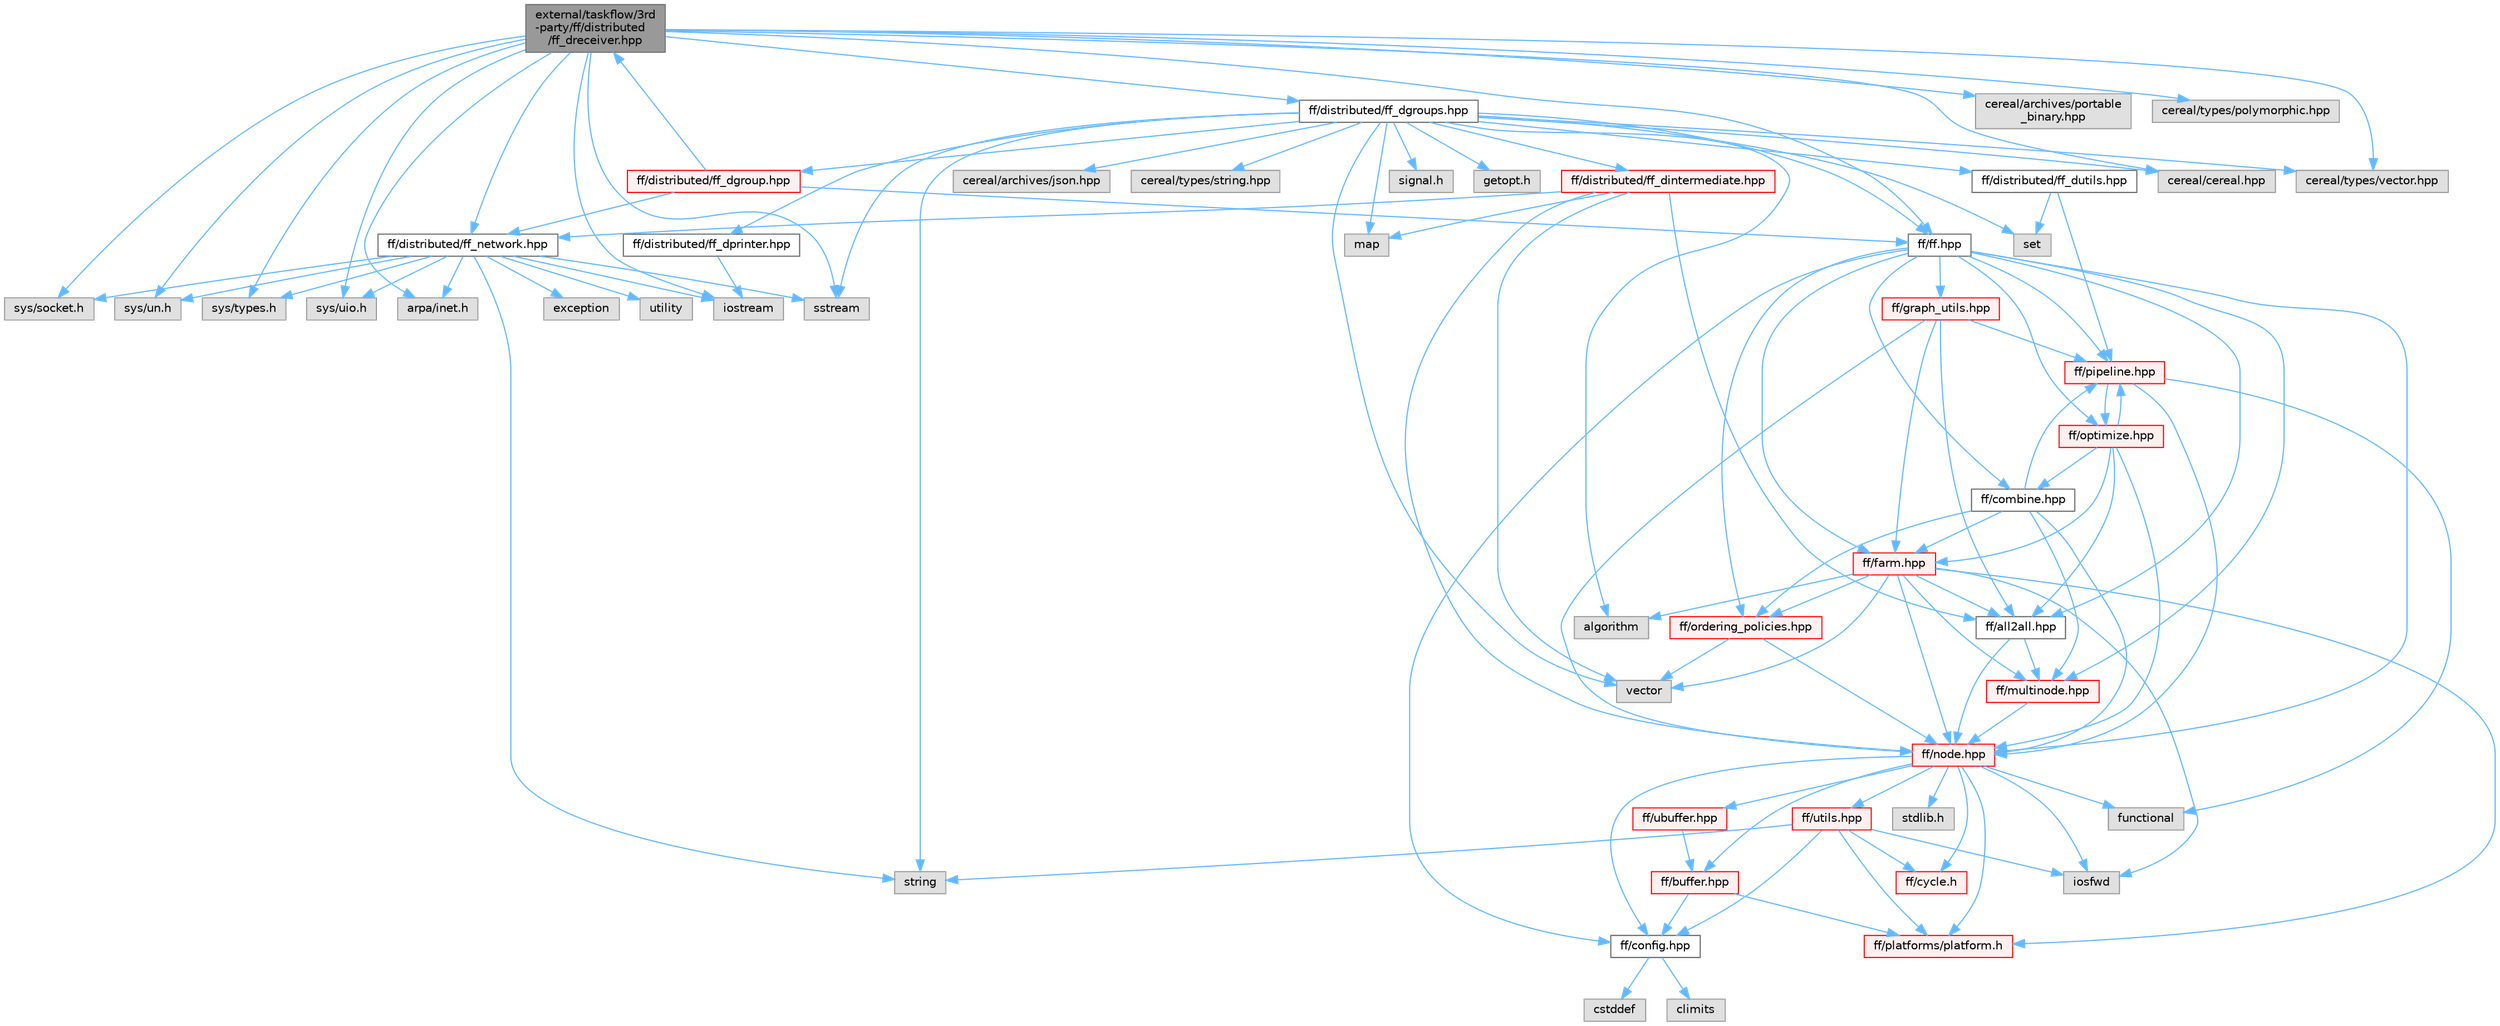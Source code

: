 digraph "external/taskflow/3rd-party/ff/distributed/ff_dreceiver.hpp"
{
 // LATEX_PDF_SIZE
  bgcolor="transparent";
  edge [fontname=Helvetica,fontsize=10,labelfontname=Helvetica,labelfontsize=10];
  node [fontname=Helvetica,fontsize=10,shape=box,height=0.2,width=0.4];
  Node1 [id="Node000001",label="external/taskflow/3rd\l-party/ff/distributed\l/ff_dreceiver.hpp",height=0.2,width=0.4,color="gray40", fillcolor="grey60", style="filled", fontcolor="black",tooltip=" "];
  Node1 -> Node2 [id="edge1_Node000001_Node000002",color="steelblue1",style="solid",tooltip=" "];
  Node2 [id="Node000002",label="iostream",height=0.2,width=0.4,color="grey60", fillcolor="#E0E0E0", style="filled",tooltip=" "];
  Node1 -> Node3 [id="edge2_Node000001_Node000003",color="steelblue1",style="solid",tooltip=" "];
  Node3 [id="Node000003",label="sstream",height=0.2,width=0.4,color="grey60", fillcolor="#E0E0E0", style="filled",tooltip=" "];
  Node1 -> Node4 [id="edge3_Node000001_Node000004",color="steelblue1",style="solid",tooltip=" "];
  Node4 [id="Node000004",label="ff/ff.hpp",height=0.2,width=0.4,color="grey40", fillcolor="white", style="filled",URL="$ff_8hpp.html",tooltip=" "];
  Node4 -> Node5 [id="edge4_Node000004_Node000005",color="steelblue1",style="solid",tooltip=" "];
  Node5 [id="Node000005",label="ff/config.hpp",height=0.2,width=0.4,color="grey40", fillcolor="white", style="filled",URL="$config_8hpp.html",tooltip=" "];
  Node5 -> Node6 [id="edge5_Node000005_Node000006",color="steelblue1",style="solid",tooltip=" "];
  Node6 [id="Node000006",label="cstddef",height=0.2,width=0.4,color="grey60", fillcolor="#E0E0E0", style="filled",tooltip=" "];
  Node5 -> Node7 [id="edge6_Node000005_Node000007",color="steelblue1",style="solid",tooltip=" "];
  Node7 [id="Node000007",label="climits",height=0.2,width=0.4,color="grey60", fillcolor="#E0E0E0", style="filled",tooltip=" "];
  Node4 -> Node8 [id="edge7_Node000004_Node000008",color="steelblue1",style="solid",tooltip=" "];
  Node8 [id="Node000008",label="ff/node.hpp",height=0.2,width=0.4,color="red", fillcolor="#FFF0F0", style="filled",URL="$node_8hpp.html",tooltip="FastFlow ff_node"];
  Node8 -> Node9 [id="edge8_Node000008_Node000009",color="steelblue1",style="solid",tooltip=" "];
  Node9 [id="Node000009",label="stdlib.h",height=0.2,width=0.4,color="grey60", fillcolor="#E0E0E0", style="filled",tooltip=" "];
  Node8 -> Node10 [id="edge9_Node000008_Node000010",color="steelblue1",style="solid",tooltip=" "];
  Node10 [id="Node000010",label="iosfwd",height=0.2,width=0.4,color="grey60", fillcolor="#E0E0E0", style="filled",tooltip=" "];
  Node8 -> Node11 [id="edge10_Node000008_Node000011",color="steelblue1",style="solid",tooltip=" "];
  Node11 [id="Node000011",label="functional",height=0.2,width=0.4,color="grey60", fillcolor="#E0E0E0", style="filled",tooltip=" "];
  Node8 -> Node12 [id="edge11_Node000008_Node000012",color="steelblue1",style="solid",tooltip=" "];
  Node12 [id="Node000012",label="ff/platforms/platform.h",height=0.2,width=0.4,color="red", fillcolor="#FFF0F0", style="filled",URL="$external_2taskflow_23rd-party_2ff_2platforms_2_platform_8h.html",tooltip=" "];
  Node8 -> Node14 [id="edge12_Node000008_Node000014",color="steelblue1",style="solid",tooltip=" "];
  Node14 [id="Node000014",label="ff/cycle.h",height=0.2,width=0.4,color="red", fillcolor="#FFF0F0", style="filled",URL="$cycle_8h.html",tooltip=" "];
  Node8 -> Node16 [id="edge13_Node000008_Node000016",color="steelblue1",style="solid",tooltip=" "];
  Node16 [id="Node000016",label="ff/utils.hpp",height=0.2,width=0.4,color="red", fillcolor="#FFF0F0", style="filled",URL="$utils_8hpp.html",tooltip="Utility functions"];
  Node16 -> Node10 [id="edge14_Node000016_Node000010",color="steelblue1",style="solid",tooltip=" "];
  Node16 -> Node5 [id="edge15_Node000016_Node000005",color="steelblue1",style="solid",tooltip=" "];
  Node16 -> Node12 [id="edge16_Node000016_Node000012",color="steelblue1",style="solid",tooltip=" "];
  Node16 -> Node22 [id="edge17_Node000016_Node000022",color="steelblue1",style="solid",tooltip=" "];
  Node22 [id="Node000022",label="string",height=0.2,width=0.4,color="grey60", fillcolor="#E0E0E0", style="filled",tooltip=" "];
  Node16 -> Node14 [id="edge18_Node000016_Node000014",color="steelblue1",style="solid",tooltip=" "];
  Node8 -> Node26 [id="edge19_Node000008_Node000026",color="steelblue1",style="solid",tooltip=" "];
  Node26 [id="Node000026",label="ff/buffer.hpp",height=0.2,width=0.4,color="red", fillcolor="#FFF0F0", style="filled",URL="$buffer_8hpp.html",tooltip="This file contains the definition of the bounded SPSC channel buffer used in FastFlow"];
  Node26 -> Node5 [id="edge20_Node000026_Node000005",color="steelblue1",style="solid",tooltip=" "];
  Node26 -> Node12 [id="edge21_Node000026_Node000012",color="steelblue1",style="solid",tooltip=" "];
  Node8 -> Node27 [id="edge22_Node000008_Node000027",color="steelblue1",style="solid",tooltip=" "];
  Node27 [id="Node000027",label="ff/ubuffer.hpp",height=0.2,width=0.4,color="red", fillcolor="#FFF0F0", style="filled",URL="$ubuffer_8hpp.html",tooltip="This file contains the definition of the unbounded SWSR circular buffer used in FastFlow"];
  Node27 -> Node26 [id="edge23_Node000027_Node000026",color="steelblue1",style="solid",tooltip=" "];
  Node8 -> Node5 [id="edge24_Node000008_Node000005",color="steelblue1",style="solid",tooltip=" "];
  Node4 -> Node41 [id="edge25_Node000004_Node000041",color="steelblue1",style="solid",tooltip=" "];
  Node41 [id="Node000041",label="ff/multinode.hpp",height=0.2,width=0.4,color="red", fillcolor="#FFF0F0", style="filled",URL="$multinode_8hpp.html",tooltip="FastFlow ff_minode ff_monode and typed versions."];
  Node41 -> Node8 [id="edge26_Node000041_Node000008",color="steelblue1",style="solid",tooltip=" "];
  Node4 -> Node45 [id="edge27_Node000004_Node000045",color="steelblue1",style="solid",tooltip=" "];
  Node45 [id="Node000045",label="ff/pipeline.hpp",height=0.2,width=0.4,color="red", fillcolor="#FFF0F0", style="filled",URL="$3rd-party_2ff_2pipeline_8hpp.html",tooltip="This file implements the pipeline skeleton, both in the high-level pattern syntax (ff::ff_pipe) and l..."];
  Node45 -> Node11 [id="edge28_Node000045_Node000011",color="steelblue1",style="solid",tooltip=" "];
  Node45 -> Node8 [id="edge29_Node000045_Node000008",color="steelblue1",style="solid",tooltip=" "];
  Node45 -> Node47 [id="edge30_Node000045_Node000047",color="steelblue1",style="solid",tooltip=" "];
  Node47 [id="Node000047",label="ff/optimize.hpp",height=0.2,width=0.4,color="red", fillcolor="#FFF0F0", style="filled",URL="$optimize_8hpp.html",tooltip="FastFlow optimization heuristics"];
  Node47 -> Node8 [id="edge31_Node000047_Node000008",color="steelblue1",style="solid",tooltip=" "];
  Node47 -> Node45 [id="edge32_Node000047_Node000045",color="steelblue1",style="solid",tooltip=" "];
  Node47 -> Node48 [id="edge33_Node000047_Node000048",color="steelblue1",style="solid",tooltip=" "];
  Node48 [id="Node000048",label="ff/farm.hpp",height=0.2,width=0.4,color="red", fillcolor="#FFF0F0", style="filled",URL="$farm_8hpp.html",tooltip="Farm pattern"];
  Node48 -> Node10 [id="edge34_Node000048_Node000010",color="steelblue1",style="solid",tooltip=" "];
  Node48 -> Node38 [id="edge35_Node000048_Node000038",color="steelblue1",style="solid",tooltip=" "];
  Node38 [id="Node000038",label="vector",height=0.2,width=0.4,color="grey60", fillcolor="#E0E0E0", style="filled",tooltip=" "];
  Node48 -> Node35 [id="edge36_Node000048_Node000035",color="steelblue1",style="solid",tooltip=" "];
  Node35 [id="Node000035",label="algorithm",height=0.2,width=0.4,color="grey60", fillcolor="#E0E0E0", style="filled",tooltip=" "];
  Node48 -> Node12 [id="edge37_Node000048_Node000012",color="steelblue1",style="solid",tooltip=" "];
  Node48 -> Node8 [id="edge38_Node000048_Node000008",color="steelblue1",style="solid",tooltip=" "];
  Node48 -> Node41 [id="edge39_Node000048_Node000041",color="steelblue1",style="solid",tooltip=" "];
  Node48 -> Node49 [id="edge40_Node000048_Node000049",color="steelblue1",style="solid",tooltip=" "];
  Node49 [id="Node000049",label="ff/ordering_policies.hpp",height=0.2,width=0.4,color="red", fillcolor="#FFF0F0", style="filled",URL="$ordering__policies_8hpp.html",tooltip=" "];
  Node49 -> Node38 [id="edge41_Node000049_Node000038",color="steelblue1",style="solid",tooltip=" "];
  Node49 -> Node8 [id="edge42_Node000049_Node000008",color="steelblue1",style="solid",tooltip=" "];
  Node48 -> Node51 [id="edge43_Node000048_Node000051",color="steelblue1",style="solid",tooltip=" "];
  Node51 [id="Node000051",label="ff/all2all.hpp",height=0.2,width=0.4,color="grey40", fillcolor="white", style="filled",URL="$all2all_8hpp.html",tooltip="FastFlow all-2-all building block"];
  Node51 -> Node8 [id="edge44_Node000051_Node000008",color="steelblue1",style="solid",tooltip=" "];
  Node51 -> Node41 [id="edge45_Node000051_Node000041",color="steelblue1",style="solid",tooltip=" "];
  Node47 -> Node51 [id="edge46_Node000047_Node000051",color="steelblue1",style="solid",tooltip=" "];
  Node47 -> Node52 [id="edge47_Node000047_Node000052",color="steelblue1",style="solid",tooltip=" "];
  Node52 [id="Node000052",label="ff/combine.hpp",height=0.2,width=0.4,color="grey40", fillcolor="white", style="filled",URL="$combine_8hpp.html",tooltip="FastFlow composition building block"];
  Node52 -> Node8 [id="edge48_Node000052_Node000008",color="steelblue1",style="solid",tooltip=" "];
  Node52 -> Node41 [id="edge49_Node000052_Node000041",color="steelblue1",style="solid",tooltip=" "];
  Node52 -> Node45 [id="edge50_Node000052_Node000045",color="steelblue1",style="solid",tooltip=" "];
  Node52 -> Node49 [id="edge51_Node000052_Node000049",color="steelblue1",style="solid",tooltip=" "];
  Node52 -> Node48 [id="edge52_Node000052_Node000048",color="steelblue1",style="solid",tooltip=" "];
  Node4 -> Node48 [id="edge53_Node000004_Node000048",color="steelblue1",style="solid",tooltip=" "];
  Node4 -> Node51 [id="edge54_Node000004_Node000051",color="steelblue1",style="solid",tooltip=" "];
  Node4 -> Node52 [id="edge55_Node000004_Node000052",color="steelblue1",style="solid",tooltip=" "];
  Node4 -> Node47 [id="edge56_Node000004_Node000047",color="steelblue1",style="solid",tooltip=" "];
  Node4 -> Node49 [id="edge57_Node000004_Node000049",color="steelblue1",style="solid",tooltip=" "];
  Node4 -> Node53 [id="edge58_Node000004_Node000053",color="steelblue1",style="solid",tooltip=" "];
  Node53 [id="Node000053",label="ff/graph_utils.hpp",height=0.2,width=0.4,color="red", fillcolor="#FFF0F0", style="filled",URL="$graph__utils_8hpp.html",tooltip="Utility functions for manipulating the concurrency graph"];
  Node53 -> Node8 [id="edge59_Node000053_Node000008",color="steelblue1",style="solid",tooltip=" "];
  Node53 -> Node48 [id="edge60_Node000053_Node000048",color="steelblue1",style="solid",tooltip=" "];
  Node53 -> Node51 [id="edge61_Node000053_Node000051",color="steelblue1",style="solid",tooltip=" "];
  Node53 -> Node45 [id="edge62_Node000053_Node000045",color="steelblue1",style="solid",tooltip=" "];
  Node1 -> Node54 [id="edge63_Node000001_Node000054",color="steelblue1",style="solid",tooltip=" "];
  Node54 [id="Node000054",label="ff/distributed/ff_network.hpp",height=0.2,width=0.4,color="grey40", fillcolor="white", style="filled",URL="$ff__network_8hpp.html",tooltip=" "];
  Node54 -> Node3 [id="edge64_Node000054_Node000003",color="steelblue1",style="solid",tooltip=" "];
  Node54 -> Node2 [id="edge65_Node000054_Node000002",color="steelblue1",style="solid",tooltip=" "];
  Node54 -> Node55 [id="edge66_Node000054_Node000055",color="steelblue1",style="solid",tooltip=" "];
  Node55 [id="Node000055",label="exception",height=0.2,width=0.4,color="grey60", fillcolor="#E0E0E0", style="filled",tooltip=" "];
  Node54 -> Node22 [id="edge67_Node000054_Node000022",color="steelblue1",style="solid",tooltip=" "];
  Node54 -> Node56 [id="edge68_Node000054_Node000056",color="steelblue1",style="solid",tooltip=" "];
  Node56 [id="Node000056",label="utility",height=0.2,width=0.4,color="grey60", fillcolor="#E0E0E0", style="filled",tooltip=" "];
  Node54 -> Node57 [id="edge69_Node000054_Node000057",color="steelblue1",style="solid",tooltip=" "];
  Node57 [id="Node000057",label="sys/socket.h",height=0.2,width=0.4,color="grey60", fillcolor="#E0E0E0", style="filled",tooltip=" "];
  Node54 -> Node58 [id="edge70_Node000054_Node000058",color="steelblue1",style="solid",tooltip=" "];
  Node58 [id="Node000058",label="sys/un.h",height=0.2,width=0.4,color="grey60", fillcolor="#E0E0E0", style="filled",tooltip=" "];
  Node54 -> Node59 [id="edge71_Node000054_Node000059",color="steelblue1",style="solid",tooltip=" "];
  Node59 [id="Node000059",label="sys/types.h",height=0.2,width=0.4,color="grey60", fillcolor="#E0E0E0", style="filled",tooltip=" "];
  Node54 -> Node60 [id="edge72_Node000054_Node000060",color="steelblue1",style="solid",tooltip=" "];
  Node60 [id="Node000060",label="sys/uio.h",height=0.2,width=0.4,color="grey60", fillcolor="#E0E0E0", style="filled",tooltip=" "];
  Node54 -> Node61 [id="edge73_Node000054_Node000061",color="steelblue1",style="solid",tooltip=" "];
  Node61 [id="Node000061",label="arpa/inet.h",height=0.2,width=0.4,color="grey60", fillcolor="#E0E0E0", style="filled",tooltip=" "];
  Node1 -> Node62 [id="edge74_Node000001_Node000062",color="steelblue1",style="solid",tooltip=" "];
  Node62 [id="Node000062",label="ff/distributed/ff_dgroups.hpp",height=0.2,width=0.4,color="grey40", fillcolor="white", style="filled",URL="$ff__dgroups_8hpp.html",tooltip=" "];
  Node62 -> Node63 [id="edge75_Node000062_Node000063",color="steelblue1",style="solid",tooltip=" "];
  Node63 [id="Node000063",label="signal.h",height=0.2,width=0.4,color="grey60", fillcolor="#E0E0E0", style="filled",tooltip=" "];
  Node62 -> Node64 [id="edge76_Node000062_Node000064",color="steelblue1",style="solid",tooltip=" "];
  Node64 [id="Node000064",label="getopt.h",height=0.2,width=0.4,color="grey60", fillcolor="#E0E0E0", style="filled",tooltip=" "];
  Node62 -> Node22 [id="edge77_Node000062_Node000022",color="steelblue1",style="solid",tooltip=" "];
  Node62 -> Node65 [id="edge78_Node000062_Node000065",color="steelblue1",style="solid",tooltip=" "];
  Node65 [id="Node000065",label="map",height=0.2,width=0.4,color="grey60", fillcolor="#E0E0E0", style="filled",tooltip=" "];
  Node62 -> Node34 [id="edge79_Node000062_Node000034",color="steelblue1",style="solid",tooltip=" "];
  Node34 [id="Node000034",label="set",height=0.2,width=0.4,color="grey60", fillcolor="#E0E0E0", style="filled",tooltip=" "];
  Node62 -> Node38 [id="edge80_Node000062_Node000038",color="steelblue1",style="solid",tooltip=" "];
  Node62 -> Node3 [id="edge81_Node000062_Node000003",color="steelblue1",style="solid",tooltip=" "];
  Node62 -> Node35 [id="edge82_Node000062_Node000035",color="steelblue1",style="solid",tooltip=" "];
  Node62 -> Node4 [id="edge83_Node000062_Node000004",color="steelblue1",style="solid",tooltip=" "];
  Node62 -> Node66 [id="edge84_Node000062_Node000066",color="steelblue1",style="solid",tooltip=" "];
  Node66 [id="Node000066",label="ff/distributed/ff_dprinter.hpp",height=0.2,width=0.4,color="grey40", fillcolor="white", style="filled",URL="$ff__dprinter_8hpp.html",tooltip=" "];
  Node66 -> Node2 [id="edge85_Node000066_Node000002",color="steelblue1",style="solid",tooltip=" "];
  Node62 -> Node67 [id="edge86_Node000062_Node000067",color="steelblue1",style="solid",tooltip=" "];
  Node67 [id="Node000067",label="ff/distributed/ff_dutils.hpp",height=0.2,width=0.4,color="grey40", fillcolor="white", style="filled",URL="$ff__dutils_8hpp.html",tooltip=" "];
  Node67 -> Node34 [id="edge87_Node000067_Node000034",color="steelblue1",style="solid",tooltip=" "];
  Node67 -> Node45 [id="edge88_Node000067_Node000045",color="steelblue1",style="solid",tooltip=" "];
  Node62 -> Node68 [id="edge89_Node000062_Node000068",color="steelblue1",style="solid",tooltip=" "];
  Node68 [id="Node000068",label="ff/distributed/ff_dintermediate.hpp",height=0.2,width=0.4,color="red", fillcolor="#FFF0F0", style="filled",URL="$ff__dintermediate_8hpp.html",tooltip=" "];
  Node68 -> Node54 [id="edge90_Node000068_Node000054",color="steelblue1",style="solid",tooltip=" "];
  Node68 -> Node8 [id="edge91_Node000068_Node000008",color="steelblue1",style="solid",tooltip=" "];
  Node68 -> Node51 [id="edge92_Node000068_Node000051",color="steelblue1",style="solid",tooltip=" "];
  Node68 -> Node38 [id="edge93_Node000068_Node000038",color="steelblue1",style="solid",tooltip=" "];
  Node68 -> Node65 [id="edge94_Node000068_Node000065",color="steelblue1",style="solid",tooltip=" "];
  Node62 -> Node71 [id="edge95_Node000062_Node000071",color="steelblue1",style="solid",tooltip=" "];
  Node71 [id="Node000071",label="ff/distributed/ff_dgroup.hpp",height=0.2,width=0.4,color="red", fillcolor="#FFF0F0", style="filled",URL="$ff__dgroup_8hpp.html",tooltip=" "];
  Node71 -> Node4 [id="edge96_Node000071_Node000004",color="steelblue1",style="solid",tooltip=" "];
  Node71 -> Node54 [id="edge97_Node000071_Node000054",color="steelblue1",style="solid",tooltip=" "];
  Node71 -> Node1 [id="edge98_Node000071_Node000001",color="steelblue1",style="solid",tooltip=" "];
  Node62 -> Node74 [id="edge99_Node000062_Node000074",color="steelblue1",style="solid",tooltip=" "];
  Node74 [id="Node000074",label="cereal/cereal.hpp",height=0.2,width=0.4,color="grey60", fillcolor="#E0E0E0", style="filled",tooltip=" "];
  Node62 -> Node84 [id="edge100_Node000062_Node000084",color="steelblue1",style="solid",tooltip=" "];
  Node84 [id="Node000084",label="cereal/archives/json.hpp",height=0.2,width=0.4,color="grey60", fillcolor="#E0E0E0", style="filled",tooltip=" "];
  Node62 -> Node85 [id="edge101_Node000062_Node000085",color="steelblue1",style="solid",tooltip=" "];
  Node85 [id="Node000085",label="cereal/types/string.hpp",height=0.2,width=0.4,color="grey60", fillcolor="#E0E0E0", style="filled",tooltip=" "];
  Node62 -> Node82 [id="edge102_Node000062_Node000082",color="steelblue1",style="solid",tooltip=" "];
  Node82 [id="Node000082",label="cereal/types/vector.hpp",height=0.2,width=0.4,color="grey60", fillcolor="#E0E0E0", style="filled",tooltip=" "];
  Node1 -> Node57 [id="edge103_Node000001_Node000057",color="steelblue1",style="solid",tooltip=" "];
  Node1 -> Node58 [id="edge104_Node000001_Node000058",color="steelblue1",style="solid",tooltip=" "];
  Node1 -> Node59 [id="edge105_Node000001_Node000059",color="steelblue1",style="solid",tooltip=" "];
  Node1 -> Node60 [id="edge106_Node000001_Node000060",color="steelblue1",style="solid",tooltip=" "];
  Node1 -> Node61 [id="edge107_Node000001_Node000061",color="steelblue1",style="solid",tooltip=" "];
  Node1 -> Node74 [id="edge108_Node000001_Node000074",color="steelblue1",style="solid",tooltip=" "];
  Node1 -> Node76 [id="edge109_Node000001_Node000076",color="steelblue1",style="solid",tooltip=" "];
  Node76 [id="Node000076",label="cereal/archives/portable\l_binary.hpp",height=0.2,width=0.4,color="grey60", fillcolor="#E0E0E0", style="filled",tooltip=" "];
  Node1 -> Node82 [id="edge110_Node000001_Node000082",color="steelblue1",style="solid",tooltip=" "];
  Node1 -> Node75 [id="edge111_Node000001_Node000075",color="steelblue1",style="solid",tooltip=" "];
  Node75 [id="Node000075",label="cereal/types/polymorphic.hpp",height=0.2,width=0.4,color="grey60", fillcolor="#E0E0E0", style="filled",tooltip=" "];
}
